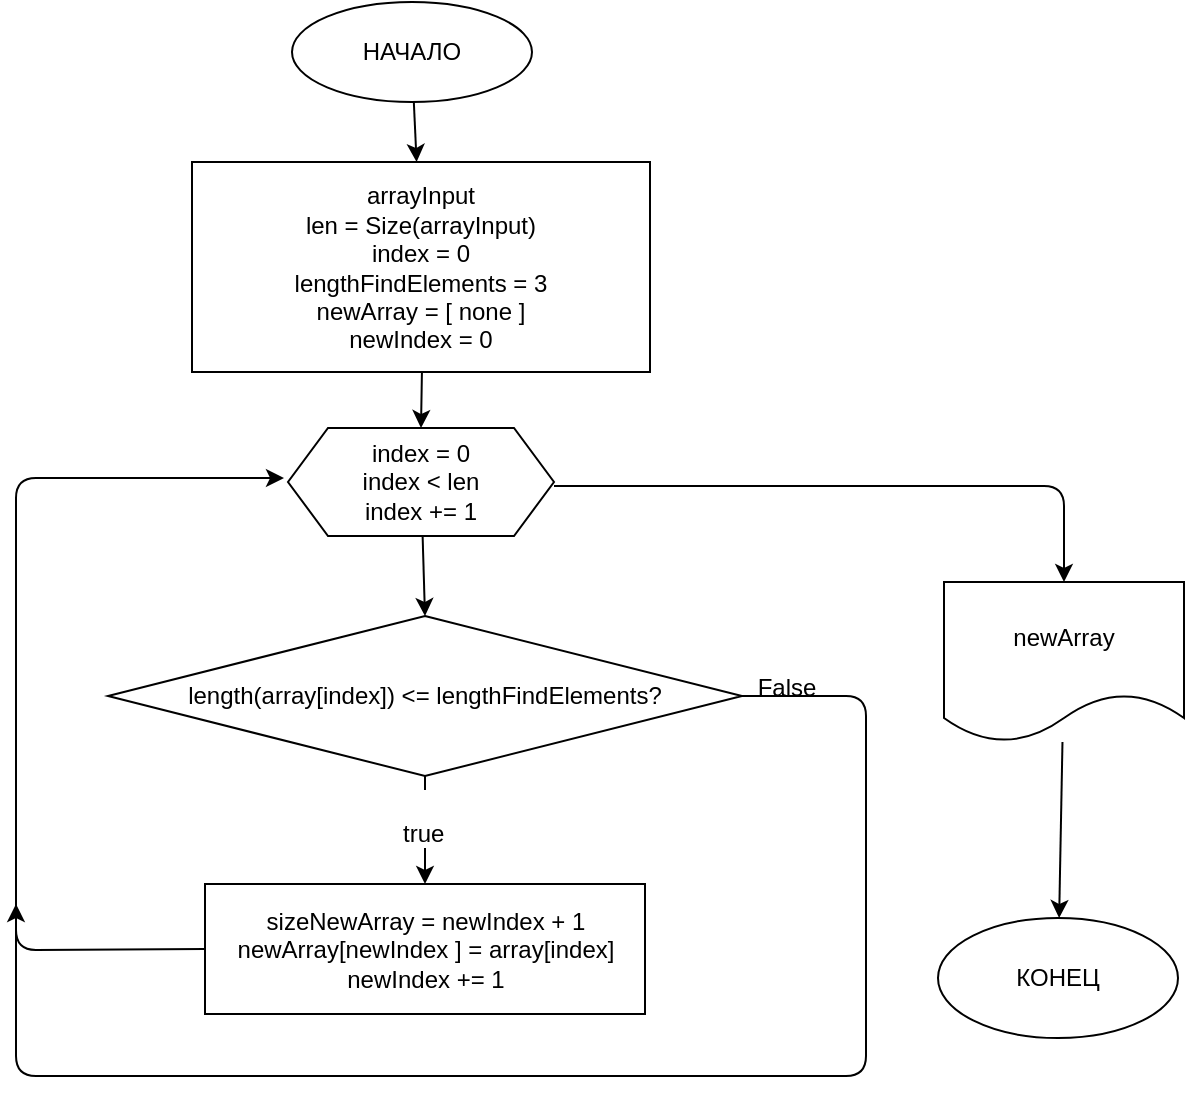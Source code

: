 <mxfile>
    <diagram id="yfwArTmX9UKwla5G4DGi" name="Page-1">
        <mxGraphModel dx="790" dy="495" grid="0" gridSize="10" guides="1" tooltips="1" connect="1" arrows="1" fold="1" page="1" pageScale="1" pageWidth="827" pageHeight="1169" math="0" shadow="0">
            <root>
                <mxCell id="0"/>
                <mxCell id="1" parent="0"/>
                <mxCell id="4" value="" style="edgeStyle=none;html=1;" parent="1" source="2" target="3" edge="1">
                    <mxGeometry relative="1" as="geometry"/>
                </mxCell>
                <mxCell id="2" value="НАЧАЛО" style="ellipse;whiteSpace=wrap;html=1;" parent="1" vertex="1">
                    <mxGeometry x="200" y="30" width="120" height="50" as="geometry"/>
                </mxCell>
                <mxCell id="6" value="" style="edgeStyle=none;html=1;fontSize=12;entryX=0.5;entryY=0;entryDx=0;entryDy=0;" parent="1" source="3" target="22" edge="1">
                    <mxGeometry relative="1" as="geometry">
                        <mxPoint x="424" y="266" as="targetPoint"/>
                        <Array as="points">
                            <mxPoint x="265" y="213"/>
                        </Array>
                    </mxGeometry>
                </mxCell>
                <mxCell id="3" value="arrayInput&lt;br&gt;len = Size(arrayInput)&lt;br&gt;index = 0&lt;br&gt;lengthFindElements = 3&lt;br&gt;newArray = [ none ]&lt;br&gt;newIndex = 0" style="whiteSpace=wrap;html=1;" parent="1" vertex="1">
                    <mxGeometry x="150" y="110" width="229" height="105" as="geometry"/>
                </mxCell>
                <mxCell id="8" value="" style="edgeStyle=none;html=1;fontSize=12;" parent="1" source="5" target="7" edge="1">
                    <mxGeometry relative="1" as="geometry"/>
                </mxCell>
                <mxCell id="13" value="&amp;nbsp;&lt;br&gt;true&amp;nbsp;&lt;br&gt;" style="edgeLabel;html=1;align=center;verticalAlign=middle;resizable=0;points=[];fontSize=12;" parent="8" vertex="1" connectable="0">
                    <mxGeometry x="-0.537" y="-4" relative="1" as="geometry">
                        <mxPoint x="4" y="8" as="offset"/>
                    </mxGeometry>
                </mxCell>
                <mxCell id="5" value="length(array[index]) &amp;lt;= lengthFindElements?" style="rhombus;whiteSpace=wrap;html=1;" parent="1" vertex="1">
                    <mxGeometry x="108" y="337" width="317" height="80" as="geometry"/>
                </mxCell>
                <mxCell id="12" value="" style="edgeStyle=none;html=1;fontSize=12;exitX=0;exitY=0.5;exitDx=0;exitDy=0;" parent="1" source="7" edge="1">
                    <mxGeometry relative="1" as="geometry">
                        <mxPoint x="196" y="268" as="targetPoint"/>
                        <Array as="points">
                            <mxPoint x="62" y="504"/>
                            <mxPoint x="62" y="268"/>
                        </Array>
                    </mxGeometry>
                </mxCell>
                <mxCell id="7" value="sizeNewArray = newIndex + 1&lt;br&gt;newArray[newIndex&amp;nbsp;] = array[index]&lt;br&gt;newIndex&amp;nbsp;+= 1" style="whiteSpace=wrap;html=1;" parent="1" vertex="1">
                    <mxGeometry x="156.5" y="471" width="220" height="65" as="geometry"/>
                </mxCell>
                <mxCell id="21" value="" style="edgeStyle=none;html=1;fontSize=12;" parent="1" source="19" target="20" edge="1">
                    <mxGeometry relative="1" as="geometry"/>
                </mxCell>
                <mxCell id="19" value="&lt;span&gt;newArray&lt;/span&gt;" style="shape=document;whiteSpace=wrap;html=1;boundedLbl=1;fontSize=12;" parent="1" vertex="1">
                    <mxGeometry x="526" y="320" width="120" height="80" as="geometry"/>
                </mxCell>
                <mxCell id="20" value="КОНЕЦ" style="ellipse;whiteSpace=wrap;html=1;" parent="1" vertex="1">
                    <mxGeometry x="523" y="488" width="120" height="60" as="geometry"/>
                </mxCell>
                <mxCell id="22" value="index = 0&lt;br&gt;index &amp;lt; len&lt;br&gt;index += 1" style="shape=hexagon;perimeter=hexagonPerimeter2;whiteSpace=wrap;html=1;fixedSize=1;" parent="1" vertex="1">
                    <mxGeometry x="198" y="243" width="133" height="54" as="geometry"/>
                </mxCell>
                <mxCell id="32" value="" style="edgeStyle=none;html=1;fontSize=12;exitX=1;exitY=0.5;exitDx=0;exitDy=0;" parent="1" source="5" edge="1">
                    <mxGeometry relative="1" as="geometry">
                        <mxPoint x="62" y="481" as="targetPoint"/>
                        <Array as="points">
                            <mxPoint x="487" y="377"/>
                            <mxPoint x="487" y="567"/>
                            <mxPoint x="62" y="567"/>
                        </Array>
                        <mxPoint x="166.5" y="503" as="sourcePoint"/>
                    </mxGeometry>
                </mxCell>
                <mxCell id="33" value="" style="endArrow=classic;html=1;entryX=0.5;entryY=0;entryDx=0;entryDy=0;" parent="1" source="22" target="5" edge="1">
                    <mxGeometry width="50" height="50" relative="1" as="geometry">
                        <mxPoint x="156" y="423" as="sourcePoint"/>
                        <mxPoint x="206" y="373" as="targetPoint"/>
                    </mxGeometry>
                </mxCell>
                <mxCell id="34" value="False" style="text;html=1;align=center;verticalAlign=middle;resizable=0;points=[];autosize=1;strokeColor=none;fillColor=none;" parent="1" vertex="1">
                    <mxGeometry x="426" y="364" width="41" height="18" as="geometry"/>
                </mxCell>
                <mxCell id="38" value="" style="edgeStyle=none;html=1;fontSize=12;entryX=0.5;entryY=0;entryDx=0;entryDy=0;" parent="1" target="19" edge="1">
                    <mxGeometry relative="1" as="geometry">
                        <mxPoint x="206.0" y="278" as="targetPoint"/>
                        <Array as="points">
                            <mxPoint x="586" y="272"/>
                        </Array>
                        <mxPoint x="331" y="272" as="sourcePoint"/>
                    </mxGeometry>
                </mxCell>
            </root>
        </mxGraphModel>
    </diagram>
</mxfile>